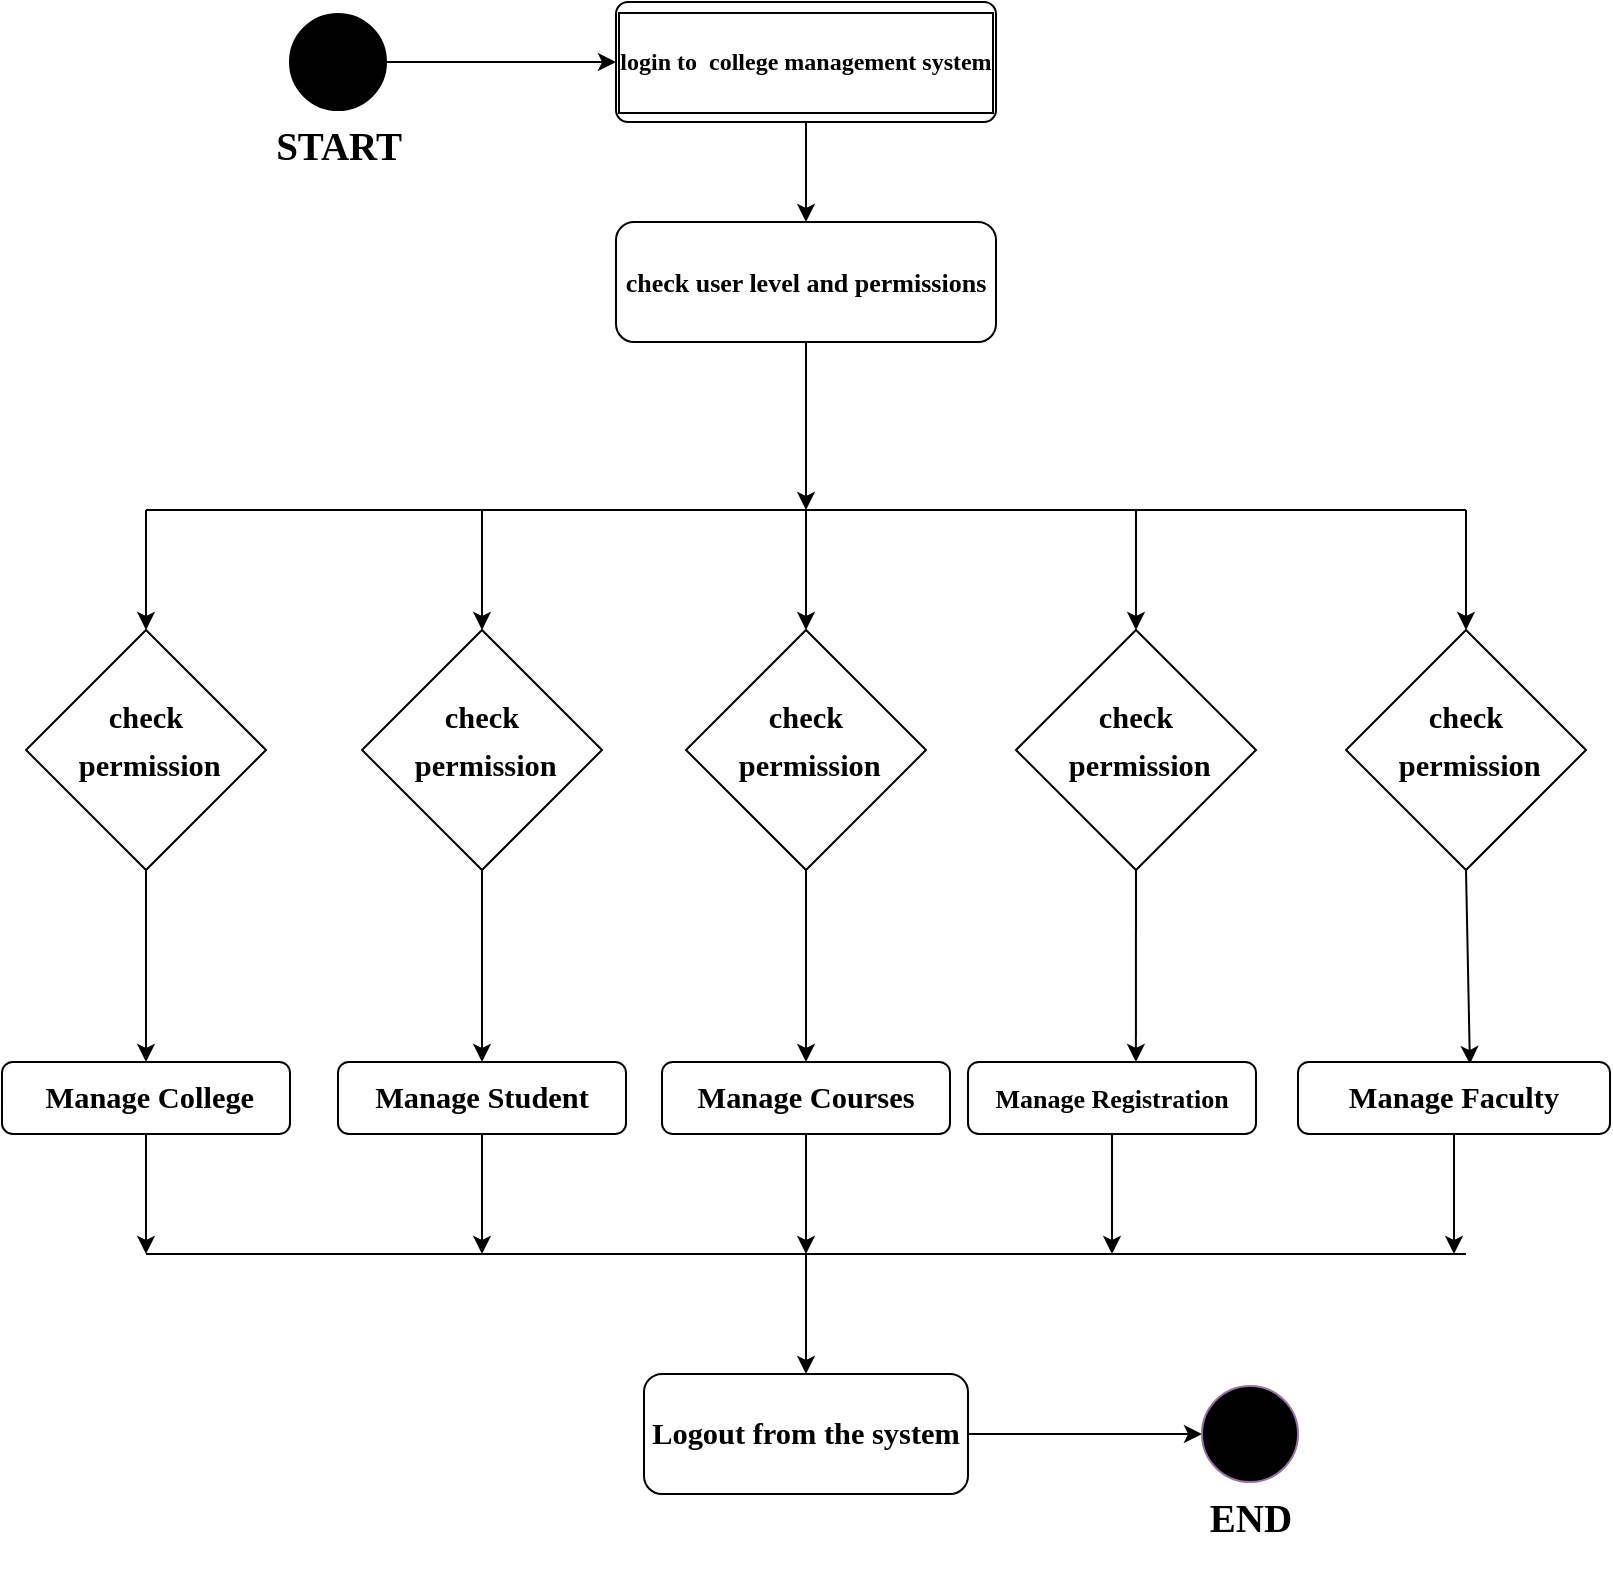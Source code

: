 <mxfile version="20.3.2" type="google"><diagram id="6d_J3jAvdVMDL4ZEZNb5" name="Page-1"><mxGraphModel grid="1" page="1" gridSize="12" guides="1" tooltips="1" connect="1" arrows="1" fold="1" pageScale="1" pageWidth="827" pageHeight="1169" math="0" shadow="0"><root><mxCell id="0"/><mxCell id="1" parent="0"/><mxCell id="ZDdRRZR51OuTCB6qP2W8-25" style="edgeStyle=orthogonalEdgeStyle;rounded=0;orthogonalLoop=1;jettySize=auto;html=1;exitX=0.5;exitY=1;exitDx=0;exitDy=0;entryX=0.5;entryY=0;entryDx=0;entryDy=0;fontFamily=Georgia;fontSize=13;" edge="1" parent="1" source="ZDdRRZR51OuTCB6qP2W8-1" target="ZDdRRZR51OuTCB6qP2W8-2"><mxGeometry relative="1" as="geometry"/></mxCell><mxCell id="ZDdRRZR51OuTCB6qP2W8-1" value="&lt;h4 style=&quot;line-height: 0.8;&quot;&gt;&lt;font style=&quot;font-size: 12px; line-height: 1.4;&quot; face=&quot;Georgia&quot;&gt;login to&amp;nbsp; college management system&lt;/font&gt;&lt;/h4&gt;" style="rounded=1;whiteSpace=wrap;html=1;fontFamily=Times New Roman;labelBorderColor=default;arcSize=10;" vertex="1" parent="1"><mxGeometry x="319" y="70" width="190" height="60" as="geometry"/></mxCell><mxCell id="ZDdRRZR51OuTCB6qP2W8-26" style="rounded=0;orthogonalLoop=1;jettySize=auto;html=1;exitX=0.5;exitY=1;exitDx=0;exitDy=0;fontFamily=Georgia;fontSize=13;" edge="1" parent="1" source="ZDdRRZR51OuTCB6qP2W8-2"><mxGeometry relative="1" as="geometry"><mxPoint x="414" y="324" as="targetPoint"/></mxGeometry></mxCell><mxCell id="ZDdRRZR51OuTCB6qP2W8-2" value="&lt;h3 style=&quot;font-size: 13px;&quot;&gt;&lt;font face=&quot;Georgia&quot; style=&quot;font-size: 13px;&quot;&gt;check user level and permissions&lt;/font&gt;&lt;/h3&gt;" style="rounded=1;whiteSpace=wrap;html=1;fontSize=13;" vertex="1" parent="1"><mxGeometry x="319" y="180" width="190" height="60" as="geometry"/></mxCell><mxCell id="ZDdRRZR51OuTCB6qP2W8-24" style="edgeStyle=orthogonalEdgeStyle;rounded=0;orthogonalLoop=1;jettySize=auto;html=1;exitX=1;exitY=0.5;exitDx=0;exitDy=0;entryX=0;entryY=0.5;entryDx=0;entryDy=0;fontFamily=Georgia;fontSize=13;" edge="1" parent="1" source="ZDdRRZR51OuTCB6qP2W8-3" target="ZDdRRZR51OuTCB6qP2W8-1"><mxGeometry relative="1" as="geometry"/></mxCell><mxCell id="ZDdRRZR51OuTCB6qP2W8-3" value="" style="ellipse;whiteSpace=wrap;html=1;aspect=fixed;fontSize=13;strokeColor=#000000;fillColor=#000000;" vertex="1" parent="1"><mxGeometry x="156" y="76" width="48" height="48" as="geometry"/></mxCell><mxCell id="ZDdRRZR51OuTCB6qP2W8-35" style="edgeStyle=none;rounded=0;orthogonalLoop=1;jettySize=auto;html=1;exitX=0.5;exitY=1;exitDx=0;exitDy=0;entryX=0.5;entryY=0;entryDx=0;entryDy=0;fontFamily=Georgia;fontSize=13;" edge="1" parent="1" source="ZDdRRZR51OuTCB6qP2W8-5" target="ZDdRRZR51OuTCB6qP2W8-16"><mxGeometry relative="1" as="geometry"/></mxCell><mxCell id="ZDdRRZR51OuTCB6qP2W8-5" value="&lt;h3 style=&quot;line-height: 0;&quot;&gt;check&lt;/h3&gt;&lt;h3&gt;&amp;nbsp;permission&lt;/h3&gt;" style="rhombus;whiteSpace=wrap;html=1;fontSize=13;fontFamily=Georgia;" vertex="1" parent="1"><mxGeometry x="24" y="384" width="120" height="120" as="geometry"/></mxCell><mxCell id="ZDdRRZR51OuTCB6qP2W8-36" style="edgeStyle=none;rounded=0;orthogonalLoop=1;jettySize=auto;html=1;exitX=0.5;exitY=1;exitDx=0;exitDy=0;entryX=0.5;entryY=0;entryDx=0;entryDy=0;fontFamily=Georgia;fontSize=13;" edge="1" parent="1" source="ZDdRRZR51OuTCB6qP2W8-10" target="ZDdRRZR51OuTCB6qP2W8-17"><mxGeometry relative="1" as="geometry"/></mxCell><mxCell id="ZDdRRZR51OuTCB6qP2W8-10" value="&lt;h3 style=&quot;line-height: 0;&quot;&gt;check&lt;/h3&gt;&lt;h3&gt;&amp;nbsp;permission&lt;/h3&gt;" style="rhombus;whiteSpace=wrap;html=1;fontSize=13;fontFamily=Georgia;" vertex="1" parent="1"><mxGeometry x="192" y="384" width="120" height="120" as="geometry"/></mxCell><mxCell id="ZDdRRZR51OuTCB6qP2W8-37" style="edgeStyle=none;rounded=0;orthogonalLoop=1;jettySize=auto;html=1;exitX=0.5;exitY=1;exitDx=0;exitDy=0;entryX=0.5;entryY=0;entryDx=0;entryDy=0;fontFamily=Georgia;fontSize=13;" edge="1" parent="1" source="ZDdRRZR51OuTCB6qP2W8-11" target="ZDdRRZR51OuTCB6qP2W8-18"><mxGeometry relative="1" as="geometry"/></mxCell><mxCell id="ZDdRRZR51OuTCB6qP2W8-11" value="&lt;h3 style=&quot;line-height: 0;&quot;&gt;check&lt;/h3&gt;&lt;h3&gt;&amp;nbsp;permission&lt;/h3&gt;" style="rhombus;whiteSpace=wrap;html=1;fontSize=13;fontFamily=Georgia;" vertex="1" parent="1"><mxGeometry x="354" y="384" width="120" height="120" as="geometry"/></mxCell><mxCell id="ZDdRRZR51OuTCB6qP2W8-38" style="edgeStyle=none;rounded=0;orthogonalLoop=1;jettySize=auto;html=1;exitX=0.5;exitY=1;exitDx=0;exitDy=0;entryX=0.583;entryY=0;entryDx=0;entryDy=0;entryPerimeter=0;fontFamily=Georgia;fontSize=13;" edge="1" parent="1" source="ZDdRRZR51OuTCB6qP2W8-12" target="ZDdRRZR51OuTCB6qP2W8-19"><mxGeometry relative="1" as="geometry"/></mxCell><mxCell id="ZDdRRZR51OuTCB6qP2W8-12" value="&lt;h3 style=&quot;line-height: 0;&quot;&gt;check&lt;/h3&gt;&lt;h3&gt;&amp;nbsp;permission&lt;/h3&gt;" style="rhombus;whiteSpace=wrap;html=1;fontSize=13;fontFamily=Georgia;" vertex="1" parent="1"><mxGeometry x="519" y="384" width="120" height="120" as="geometry"/></mxCell><mxCell id="ZDdRRZR51OuTCB6qP2W8-39" style="edgeStyle=none;rounded=0;orthogonalLoop=1;jettySize=auto;html=1;exitX=0.5;exitY=1;exitDx=0;exitDy=0;entryX=0.551;entryY=0.028;entryDx=0;entryDy=0;entryPerimeter=0;fontFamily=Georgia;fontSize=13;" edge="1" parent="1" source="ZDdRRZR51OuTCB6qP2W8-13" target="ZDdRRZR51OuTCB6qP2W8-20"><mxGeometry relative="1" as="geometry"/></mxCell><mxCell id="ZDdRRZR51OuTCB6qP2W8-13" value="&lt;h3 style=&quot;line-height: 0;&quot;&gt;check&lt;/h3&gt;&lt;h3&gt;&amp;nbsp;permission&lt;/h3&gt;" style="rhombus;whiteSpace=wrap;html=1;fontSize=13;fontFamily=Georgia;" vertex="1" parent="1"><mxGeometry x="684" y="384" width="120" height="120" as="geometry"/></mxCell><mxCell id="ZDdRRZR51OuTCB6qP2W8-44" style="edgeStyle=none;rounded=0;orthogonalLoop=1;jettySize=auto;html=1;exitX=0.5;exitY=1;exitDx=0;exitDy=0;fontFamily=Georgia;fontSize=13;" edge="1" parent="1" source="ZDdRRZR51OuTCB6qP2W8-16"><mxGeometry relative="1" as="geometry"><mxPoint x="84" y="696" as="targetPoint"/></mxGeometry></mxCell><mxCell id="ZDdRRZR51OuTCB6qP2W8-16" value="&lt;h3&gt;&amp;nbsp;Manage College&lt;/h3&gt;" style="rounded=1;whiteSpace=wrap;html=1;fontFamily=Georgia;fontSize=13;" vertex="1" parent="1"><mxGeometry x="12" y="600" width="144" height="36" as="geometry"/></mxCell><mxCell id="ZDdRRZR51OuTCB6qP2W8-43" style="edgeStyle=none;rounded=0;orthogonalLoop=1;jettySize=auto;html=1;exitX=0.5;exitY=1;exitDx=0;exitDy=0;fontFamily=Georgia;fontSize=13;" edge="1" parent="1" source="ZDdRRZR51OuTCB6qP2W8-17"><mxGeometry relative="1" as="geometry"><mxPoint x="252" y="696" as="targetPoint"/></mxGeometry></mxCell><mxCell id="ZDdRRZR51OuTCB6qP2W8-17" value="&lt;h3&gt;Manage Student&lt;/h3&gt;" style="rounded=1;whiteSpace=wrap;html=1;fontFamily=Georgia;fontSize=13;" vertex="1" parent="1"><mxGeometry x="180" y="600" width="144" height="36" as="geometry"/></mxCell><mxCell id="ZDdRRZR51OuTCB6qP2W8-40" style="edgeStyle=none;rounded=0;orthogonalLoop=1;jettySize=auto;html=1;exitX=0.5;exitY=1;exitDx=0;exitDy=0;fontFamily=Georgia;fontSize=13;" edge="1" parent="1" source="ZDdRRZR51OuTCB6qP2W8-18"><mxGeometry relative="1" as="geometry"><mxPoint x="414" y="696" as="targetPoint"/></mxGeometry></mxCell><mxCell id="ZDdRRZR51OuTCB6qP2W8-18" value="&lt;h3&gt;Manage Courses&lt;/h3&gt;" style="rounded=1;whiteSpace=wrap;html=1;fontFamily=Georgia;fontSize=13;" vertex="1" parent="1"><mxGeometry x="342" y="600" width="144" height="36" as="geometry"/></mxCell><mxCell id="ZDdRRZR51OuTCB6qP2W8-41" style="edgeStyle=none;rounded=0;orthogonalLoop=1;jettySize=auto;html=1;exitX=0.5;exitY=1;exitDx=0;exitDy=0;fontFamily=Georgia;fontSize=13;" edge="1" parent="1" source="ZDdRRZR51OuTCB6qP2W8-19"><mxGeometry relative="1" as="geometry"><mxPoint x="567" y="696" as="targetPoint"/></mxGeometry></mxCell><mxCell id="ZDdRRZR51OuTCB6qP2W8-19" value="&lt;h3 style=&quot;font-size: 13px;&quot;&gt;Manage Registration&lt;/h3&gt;" style="rounded=1;whiteSpace=wrap;html=1;fontFamily=Georgia;fontSize=13;" vertex="1" parent="1"><mxGeometry x="495" y="600" width="144" height="36" as="geometry"/></mxCell><mxCell id="ZDdRRZR51OuTCB6qP2W8-42" style="edgeStyle=none;rounded=0;orthogonalLoop=1;jettySize=auto;html=1;exitX=0.5;exitY=1;exitDx=0;exitDy=0;fontFamily=Georgia;fontSize=13;" edge="1" parent="1" source="ZDdRRZR51OuTCB6qP2W8-20"><mxGeometry relative="1" as="geometry"><mxPoint x="738" y="696" as="targetPoint"/></mxGeometry></mxCell><mxCell id="ZDdRRZR51OuTCB6qP2W8-20" value="&lt;h3&gt;Manage Faculty&lt;/h3&gt;" style="rounded=1;whiteSpace=wrap;html=1;fontFamily=Georgia;fontSize=13;" vertex="1" parent="1"><mxGeometry x="660" y="600" width="156" height="36" as="geometry"/></mxCell><mxCell id="ZDdRRZR51OuTCB6qP2W8-34" style="edgeStyle=none;rounded=0;orthogonalLoop=1;jettySize=auto;html=1;exitX=1;exitY=0.5;exitDx=0;exitDy=0;entryX=0;entryY=0.5;entryDx=0;entryDy=0;fontFamily=Georgia;fontSize=13;" edge="1" parent="1" source="ZDdRRZR51OuTCB6qP2W8-22" target="ZDdRRZR51OuTCB6qP2W8-23"><mxGeometry relative="1" as="geometry"/></mxCell><mxCell id="ZDdRRZR51OuTCB6qP2W8-22" value="&lt;h3&gt;Logout from the system&lt;/h3&gt;" style="rounded=1;whiteSpace=wrap;html=1;fontFamily=Georgia;fontSize=13;" vertex="1" parent="1"><mxGeometry x="333" y="756" width="162" height="60" as="geometry"/></mxCell><mxCell id="ZDdRRZR51OuTCB6qP2W8-23" value="" style="ellipse;whiteSpace=wrap;html=1;aspect=fixed;fontFamily=Georgia;fontSize=13;labelBackgroundColor=#000000;fillColor=#000000;strokeColor=#9673a6;" vertex="1" parent="1"><mxGeometry x="612" y="762" width="48" height="48" as="geometry"/></mxCell><mxCell id="ZDdRRZR51OuTCB6qP2W8-27" value="" style="endArrow=none;html=1;rounded=0;fontFamily=Georgia;fontSize=13;" edge="1" parent="1"><mxGeometry width="50" height="50" relative="1" as="geometry"><mxPoint x="84" y="324" as="sourcePoint"/><mxPoint x="744" y="324" as="targetPoint"/></mxGeometry></mxCell><mxCell id="ZDdRRZR51OuTCB6qP2W8-28" value="" style="endArrow=classic;html=1;rounded=0;fontFamily=Georgia;fontSize=13;entryX=0.5;entryY=0;entryDx=0;entryDy=0;" edge="1" parent="1" target="ZDdRRZR51OuTCB6qP2W8-13"><mxGeometry width="50" height="50" relative="1" as="geometry"><mxPoint x="744" y="324" as="sourcePoint"/><mxPoint x="434" y="264" as="targetPoint"/></mxGeometry></mxCell><mxCell id="ZDdRRZR51OuTCB6qP2W8-29" value="" style="endArrow=classic;html=1;rounded=0;fontFamily=Georgia;fontSize=13;entryX=0.5;entryY=0;entryDx=0;entryDy=0;" edge="1" parent="1" target="ZDdRRZR51OuTCB6qP2W8-12"><mxGeometry width="50" height="50" relative="1" as="geometry"><mxPoint x="579" y="324" as="sourcePoint"/><mxPoint x="434" y="264" as="targetPoint"/></mxGeometry></mxCell><mxCell id="ZDdRRZR51OuTCB6qP2W8-30" value="" style="endArrow=classic;html=1;rounded=0;fontFamily=Georgia;fontSize=13;entryX=0.5;entryY=0;entryDx=0;entryDy=0;" edge="1" parent="1" target="ZDdRRZR51OuTCB6qP2W8-11"><mxGeometry width="50" height="50" relative="1" as="geometry"><mxPoint x="414" y="324" as="sourcePoint"/><mxPoint x="434" y="264" as="targetPoint"/></mxGeometry></mxCell><mxCell id="ZDdRRZR51OuTCB6qP2W8-31" value="" style="endArrow=classic;html=1;rounded=0;fontFamily=Georgia;fontSize=13;entryX=0.5;entryY=0;entryDx=0;entryDy=0;" edge="1" parent="1" target="ZDdRRZR51OuTCB6qP2W8-10"><mxGeometry width="50" height="50" relative="1" as="geometry"><mxPoint x="252" y="324" as="sourcePoint"/><mxPoint x="434" y="264" as="targetPoint"/></mxGeometry></mxCell><mxCell id="ZDdRRZR51OuTCB6qP2W8-32" value="" style="endArrow=classic;html=1;rounded=0;fontFamily=Georgia;fontSize=13;entryX=0.5;entryY=0;entryDx=0;entryDy=0;" edge="1" parent="1" target="ZDdRRZR51OuTCB6qP2W8-5"><mxGeometry width="50" height="50" relative="1" as="geometry"><mxPoint x="84" y="324" as="sourcePoint"/><mxPoint x="434" y="264" as="targetPoint"/></mxGeometry></mxCell><mxCell id="ZDdRRZR51OuTCB6qP2W8-33" value="" style="endArrow=none;html=1;rounded=0;fontFamily=Georgia;fontSize=13;" edge="1" parent="1"><mxGeometry width="50" height="50" relative="1" as="geometry"><mxPoint x="84" y="696" as="sourcePoint"/><mxPoint x="744" y="696" as="targetPoint"/></mxGeometry></mxCell><mxCell id="ZDdRRZR51OuTCB6qP2W8-46" value="" style="endArrow=classic;html=1;rounded=0;fontFamily=Georgia;fontSize=13;entryX=0.5;entryY=0;entryDx=0;entryDy=0;" edge="1" parent="1" target="ZDdRRZR51OuTCB6qP2W8-22"><mxGeometry width="50" height="50" relative="1" as="geometry"><mxPoint x="414" y="696" as="sourcePoint"/><mxPoint x="422" y="660" as="targetPoint"/><Array as="points"/></mxGeometry></mxCell><mxCell id="ZDdRRZR51OuTCB6qP2W8-47" value="&lt;h2&gt;START&lt;/h2&gt;" style="text;html=1;align=center;verticalAlign=middle;resizable=0;points=[];autosize=1;strokeColor=none;fillColor=none;fontSize=13;fontFamily=Georgia;" vertex="1" parent="1"><mxGeometry x="132" y="106" width="96" height="72" as="geometry"/></mxCell><mxCell id="ZDdRRZR51OuTCB6qP2W8-48" value="&lt;h2&gt;END&lt;/h2&gt;" style="text;html=1;align=center;verticalAlign=middle;resizable=0;points=[];autosize=1;strokeColor=none;fillColor=none;fontSize=13;fontFamily=Georgia;" vertex="1" parent="1"><mxGeometry x="600" y="792" width="72" height="72" as="geometry"/></mxCell></root></mxGraphModel></diagram></mxfile>